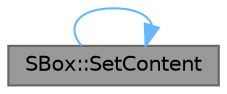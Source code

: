 digraph "SBox::SetContent"
{
 // INTERACTIVE_SVG=YES
 // LATEX_PDF_SIZE
  bgcolor="transparent";
  edge [fontname=Helvetica,fontsize=10,labelfontname=Helvetica,labelfontsize=10];
  node [fontname=Helvetica,fontsize=10,shape=box,height=0.2,width=0.4];
  rankdir="RL";
  Node1 [id="Node000001",label="SBox::SetContent",height=0.2,width=0.4,color="gray40", fillcolor="grey60", style="filled", fontcolor="black",tooltip="See the Content slot."];
  Node1 -> Node1 [id="edge1_Node000001_Node000001",dir="back",color="steelblue1",style="solid",tooltip=" "];
}
